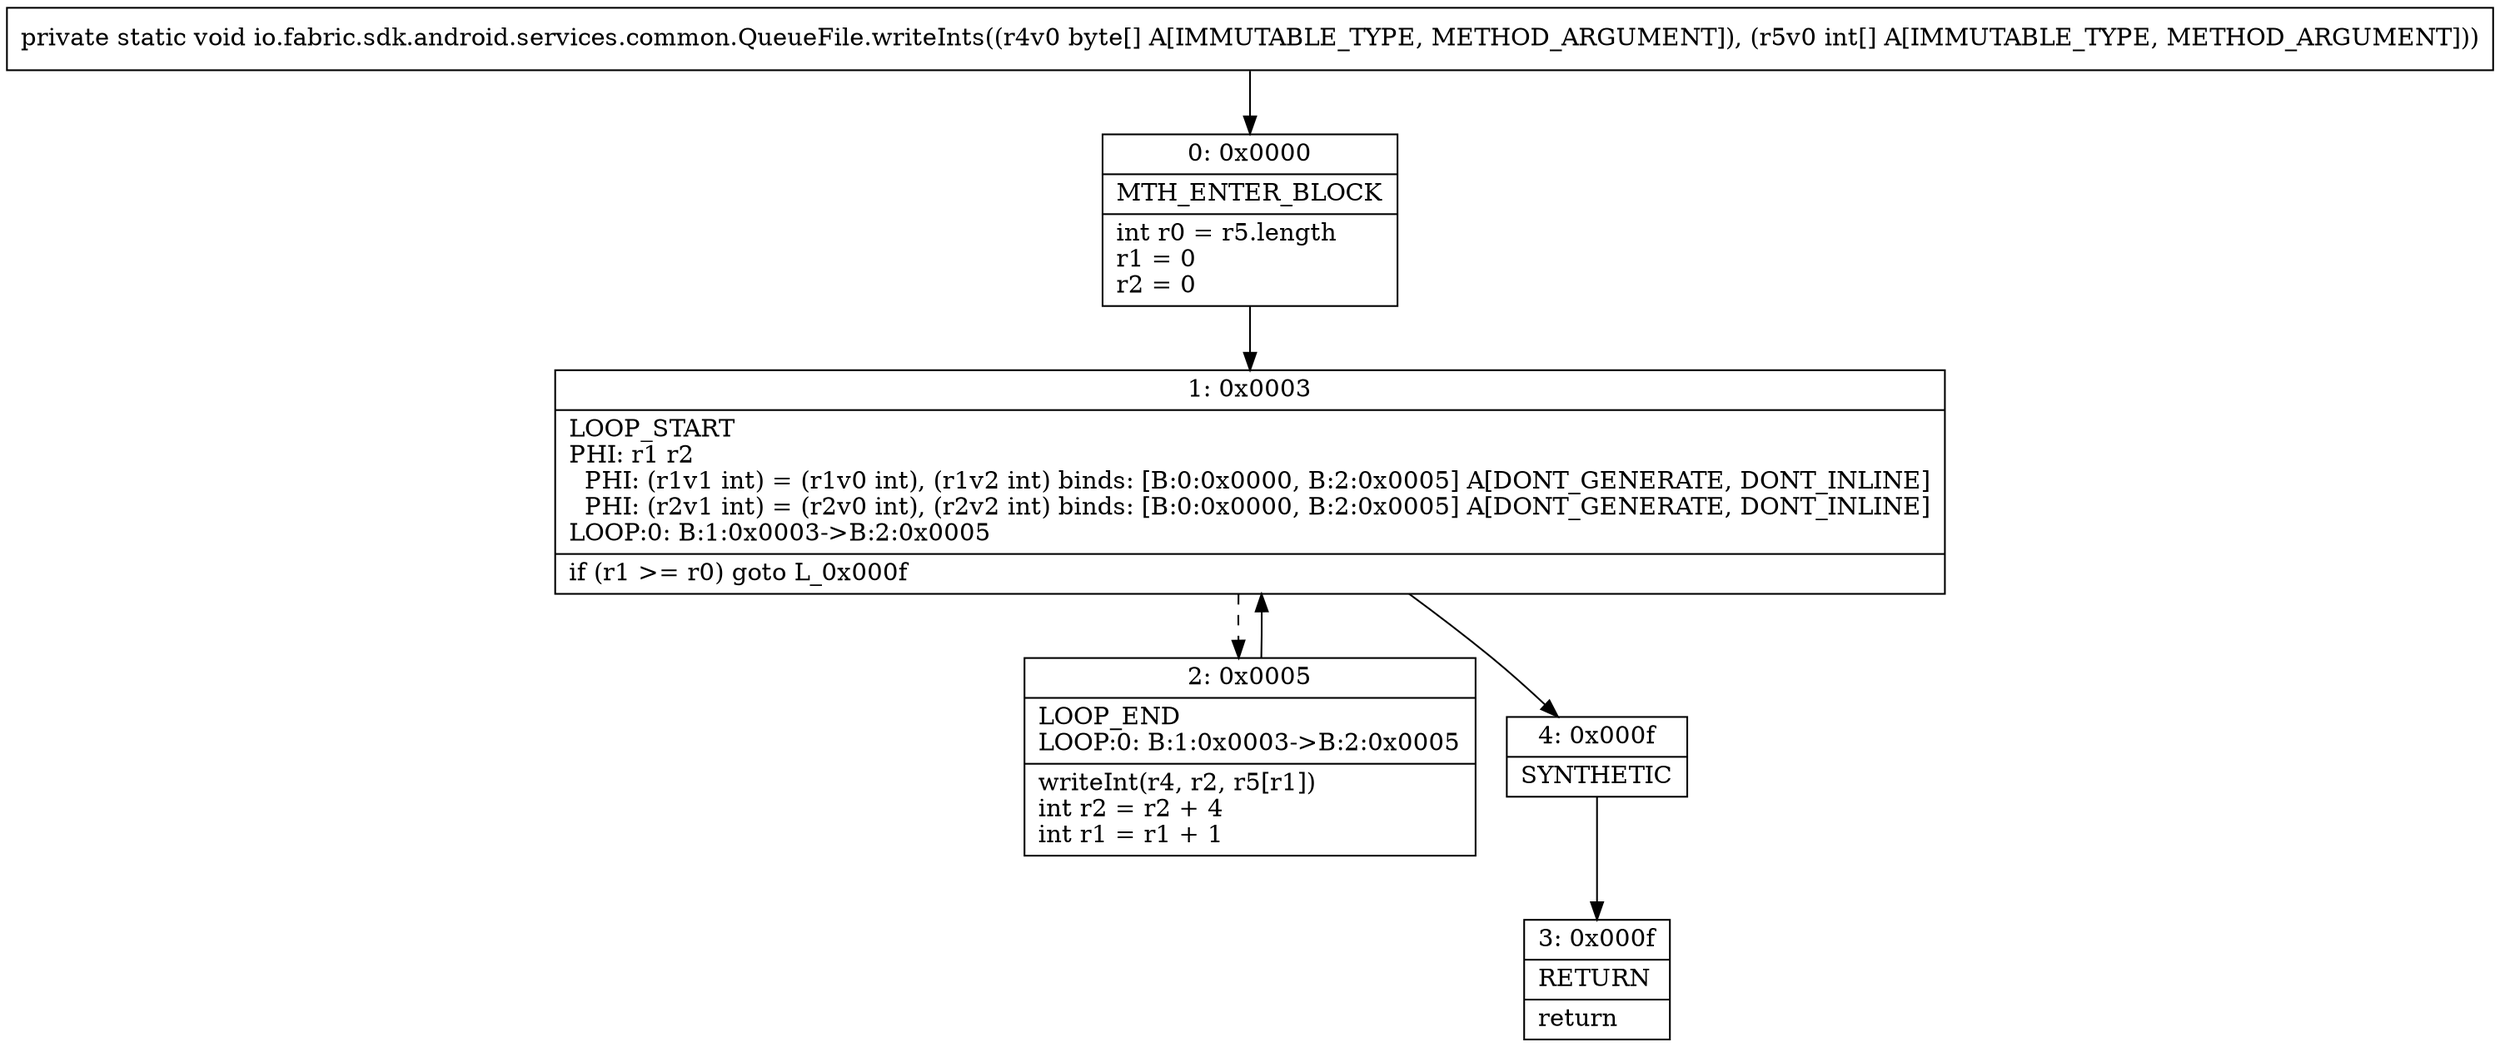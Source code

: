 digraph "CFG forio.fabric.sdk.android.services.common.QueueFile.writeInts([B[I)V" {
Node_0 [shape=record,label="{0\:\ 0x0000|MTH_ENTER_BLOCK\l|int r0 = r5.length\lr1 = 0\lr2 = 0\l}"];
Node_1 [shape=record,label="{1\:\ 0x0003|LOOP_START\lPHI: r1 r2 \l  PHI: (r1v1 int) = (r1v0 int), (r1v2 int) binds: [B:0:0x0000, B:2:0x0005] A[DONT_GENERATE, DONT_INLINE]\l  PHI: (r2v1 int) = (r2v0 int), (r2v2 int) binds: [B:0:0x0000, B:2:0x0005] A[DONT_GENERATE, DONT_INLINE]\lLOOP:0: B:1:0x0003\-\>B:2:0x0005\l|if (r1 \>= r0) goto L_0x000f\l}"];
Node_2 [shape=record,label="{2\:\ 0x0005|LOOP_END\lLOOP:0: B:1:0x0003\-\>B:2:0x0005\l|writeInt(r4, r2, r5[r1])\lint r2 = r2 + 4\lint r1 = r1 + 1\l}"];
Node_3 [shape=record,label="{3\:\ 0x000f|RETURN\l|return\l}"];
Node_4 [shape=record,label="{4\:\ 0x000f|SYNTHETIC\l}"];
MethodNode[shape=record,label="{private static void io.fabric.sdk.android.services.common.QueueFile.writeInts((r4v0 byte[] A[IMMUTABLE_TYPE, METHOD_ARGUMENT]), (r5v0 int[] A[IMMUTABLE_TYPE, METHOD_ARGUMENT])) }"];
MethodNode -> Node_0;
Node_0 -> Node_1;
Node_1 -> Node_2[style=dashed];
Node_1 -> Node_4;
Node_2 -> Node_1;
Node_4 -> Node_3;
}

